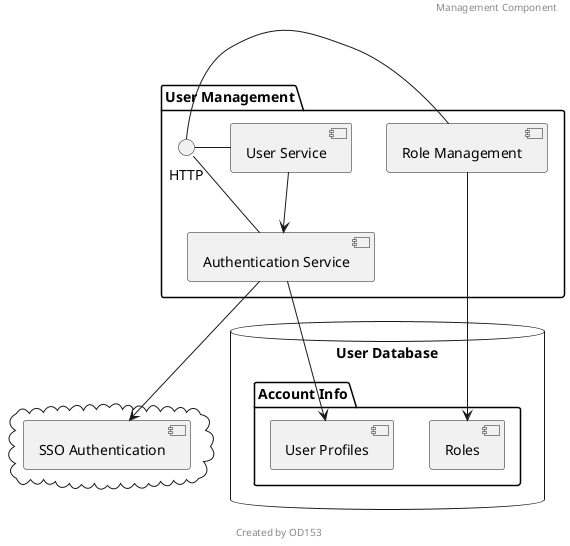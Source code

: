 @startuml
header Management Component
footer Created by OD153
package "User Management" {
  HTTP - [User Service]
  HTTP - [Authentication Service]
  HTTP - [Role Management]
}

cloud {
  [SSO Authentication]
}

database "User Database" {
  folder "Account Info" {
    [User Profiles]
    [Roles]
  }
}

[User Service] --> [Authentication Service]
[Authentication Service] --> [SSO Authentication]
[Authentication Service] --> [User Profiles]
[Role Management] --> [Roles]
@enduml
